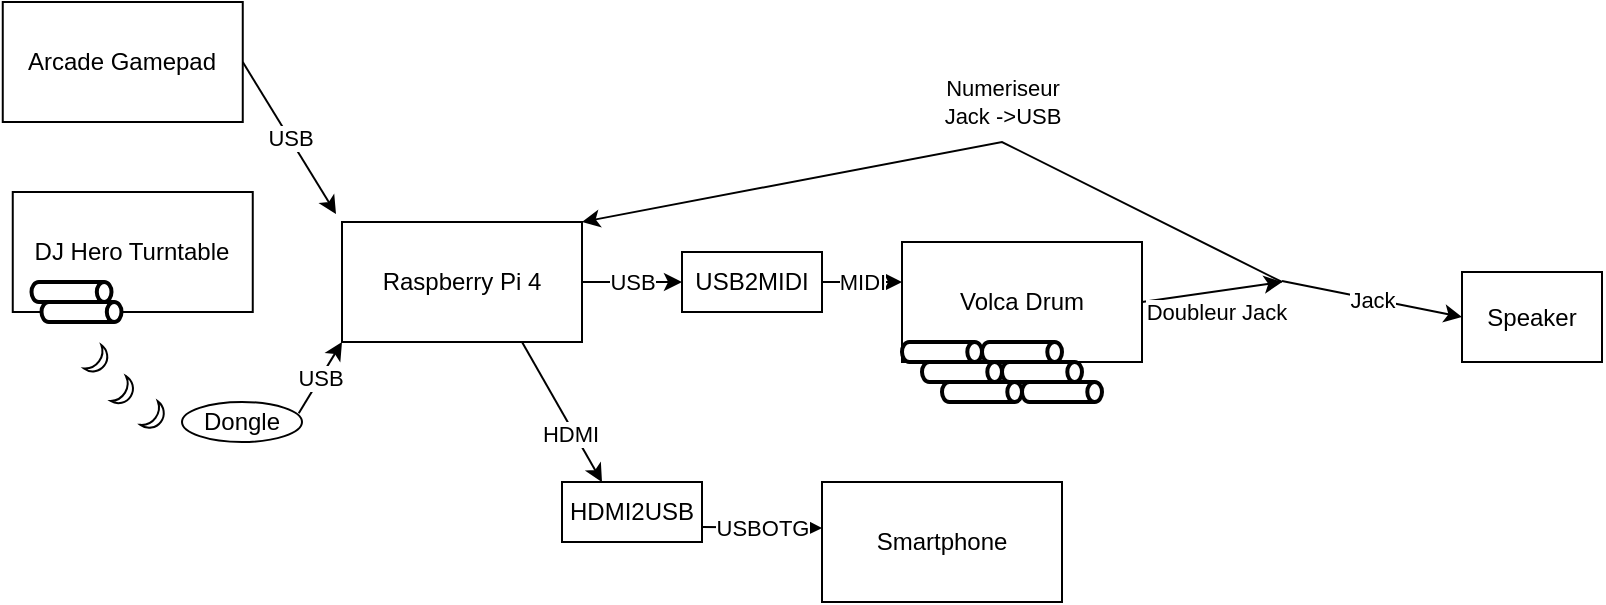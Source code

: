 <mxfile version="15.5.4" type="github" pages="2">
  <diagram id="uODUSGYHe7UtYoRE0he4" name="Page-1">
    <mxGraphModel dx="1182" dy="680" grid="1" gridSize="10" guides="1" tooltips="1" connect="1" arrows="1" fold="1" page="1" pageScale="1" pageWidth="1169" pageHeight="827" math="0" shadow="0">
      <root>
        <mxCell id="0" />
        <mxCell id="1" parent="0" />
        <mxCell id="U5Gc4swc6GDyzr09-neo-4" value="&lt;div&gt;USB&lt;/div&gt;" style="endArrow=classic;html=1;rounded=0;entryX=-0.025;entryY=-0.067;entryDx=0;entryDy=0;entryPerimeter=0;exitX=1;exitY=0.5;exitDx=0;exitDy=0;" parent="1" source="U5Gc4swc6GDyzr09-neo-6" edge="1">
          <mxGeometry width="50" height="50" relative="1" as="geometry">
            <mxPoint x="310" y="170" as="sourcePoint" />
            <mxPoint x="327" y="235.98" as="targetPoint" />
          </mxGeometry>
        </mxCell>
        <mxCell id="U5Gc4swc6GDyzr09-neo-5" value="&lt;div&gt;DJ Hero Turntable&lt;/div&gt;" style="rounded=0;whiteSpace=wrap;html=1;" parent="1" vertex="1">
          <mxGeometry x="165.38" y="225" width="120" height="60" as="geometry" />
        </mxCell>
        <mxCell id="U5Gc4swc6GDyzr09-neo-6" value="Arcade Gamepad" style="rounded=0;whiteSpace=wrap;html=1;" parent="1" vertex="1">
          <mxGeometry x="160.38" y="130" width="120" height="60" as="geometry" />
        </mxCell>
        <mxCell id="U5Gc4swc6GDyzr09-neo-7" value="Raspberry Pi 4" style="rounded=0;whiteSpace=wrap;html=1;" parent="1" vertex="1">
          <mxGeometry x="330" y="240" width="120" height="60" as="geometry" />
        </mxCell>
        <mxCell id="U5Gc4swc6GDyzr09-neo-8" value="Dongle" style="ellipse;whiteSpace=wrap;html=1;" parent="1" vertex="1">
          <mxGeometry x="250" y="330" width="60" height="20" as="geometry" />
        </mxCell>
        <mxCell id="U5Gc4swc6GDyzr09-neo-9" value="USB" style="endArrow=classic;html=1;rounded=0;exitX=0.973;exitY=0.28;exitDx=0;exitDy=0;exitPerimeter=0;entryX=0;entryY=1;entryDx=0;entryDy=0;" parent="1" source="U5Gc4swc6GDyzr09-neo-8" target="U5Gc4swc6GDyzr09-neo-7" edge="1">
          <mxGeometry width="50" height="50" relative="1" as="geometry">
            <mxPoint x="340" y="370" as="sourcePoint" />
            <mxPoint x="390" y="320" as="targetPoint" />
          </mxGeometry>
        </mxCell>
        <mxCell id="U5Gc4swc6GDyzr09-neo-10" value="" style="strokeWidth=2;html=1;shape=mxgraph.flowchart.direct_data;whiteSpace=wrap;" parent="1" vertex="1">
          <mxGeometry x="174.75" y="270" width="40" height="10" as="geometry" />
        </mxCell>
        <mxCell id="U5Gc4swc6GDyzr09-neo-11" value="" style="strokeWidth=2;html=1;shape=mxgraph.flowchart.direct_data;whiteSpace=wrap;" parent="1" vertex="1">
          <mxGeometry x="179.75" y="280" width="40" height="10" as="geometry" />
        </mxCell>
        <mxCell id="U5Gc4swc6GDyzr09-neo-12" value="" style="verticalLabelPosition=bottom;verticalAlign=top;html=1;shape=mxgraph.basic.moon;rotation=-120;" parent="1" vertex="1">
          <mxGeometry x="201.75" y="301.81" width="11.25" height="15" as="geometry" />
        </mxCell>
        <mxCell id="U5Gc4swc6GDyzr09-neo-13" value="" style="verticalLabelPosition=bottom;verticalAlign=top;html=1;shape=mxgraph.basic.moon;rotation=-125;" parent="1" vertex="1">
          <mxGeometry x="214.75" y="317.5" width="11.25" height="15" as="geometry" />
        </mxCell>
        <mxCell id="U5Gc4swc6GDyzr09-neo-14" value="" style="verticalLabelPosition=bottom;verticalAlign=top;html=1;shape=mxgraph.basic.moon;rotation=-120;" parent="1" vertex="1">
          <mxGeometry x="230" y="330" width="11.25" height="15" as="geometry" />
        </mxCell>
        <mxCell id="U5Gc4swc6GDyzr09-neo-15" value="USB" style="endArrow=classic;html=1;rounded=0;exitX=1;exitY=0.5;exitDx=0;exitDy=0;" parent="1" source="U5Gc4swc6GDyzr09-neo-7" edge="1">
          <mxGeometry width="50" height="50" relative="1" as="geometry">
            <mxPoint x="450" y="300" as="sourcePoint" />
            <mxPoint x="500" y="270" as="targetPoint" />
          </mxGeometry>
        </mxCell>
        <mxCell id="U5Gc4swc6GDyzr09-neo-16" value="USB2MIDI" style="rounded=0;whiteSpace=wrap;html=1;" parent="1" vertex="1">
          <mxGeometry x="500" y="255" width="70" height="30" as="geometry" />
        </mxCell>
        <mxCell id="U5Gc4swc6GDyzr09-neo-17" value="MIDI" style="endArrow=classic;html=1;rounded=0;exitX=1;exitY=0.5;exitDx=0;exitDy=0;" parent="1" source="U5Gc4swc6GDyzr09-neo-16" edge="1">
          <mxGeometry width="50" height="50" relative="1" as="geometry">
            <mxPoint x="580" y="290" as="sourcePoint" />
            <mxPoint x="610" y="270" as="targetPoint" />
          </mxGeometry>
        </mxCell>
        <mxCell id="U5Gc4swc6GDyzr09-neo-20" value="Volca Drum" style="rounded=0;whiteSpace=wrap;html=1;" parent="1" vertex="1">
          <mxGeometry x="610" y="250" width="120" height="60" as="geometry" />
        </mxCell>
        <mxCell id="U5Gc4swc6GDyzr09-neo-21" value="" style="strokeWidth=2;html=1;shape=mxgraph.flowchart.direct_data;whiteSpace=wrap;" parent="1" vertex="1">
          <mxGeometry x="610" y="300" width="40" height="10" as="geometry" />
        </mxCell>
        <mxCell id="U5Gc4swc6GDyzr09-neo-22" value="" style="strokeWidth=2;html=1;shape=mxgraph.flowchart.direct_data;whiteSpace=wrap;" parent="1" vertex="1">
          <mxGeometry x="620" y="310" width="40" height="10" as="geometry" />
        </mxCell>
        <mxCell id="U5Gc4swc6GDyzr09-neo-23" value="" style="strokeWidth=2;html=1;shape=mxgraph.flowchart.direct_data;whiteSpace=wrap;" parent="1" vertex="1">
          <mxGeometry x="630" y="320" width="40" height="10" as="geometry" />
        </mxCell>
        <mxCell id="U5Gc4swc6GDyzr09-neo-24" value="" style="strokeWidth=2;html=1;shape=mxgraph.flowchart.direct_data;whiteSpace=wrap;" parent="1" vertex="1">
          <mxGeometry x="650" y="300" width="40" height="10" as="geometry" />
        </mxCell>
        <mxCell id="U5Gc4swc6GDyzr09-neo-25" value="" style="strokeWidth=2;html=1;shape=mxgraph.flowchart.direct_data;whiteSpace=wrap;" parent="1" vertex="1">
          <mxGeometry x="660" y="310" width="40" height="10" as="geometry" />
        </mxCell>
        <mxCell id="U5Gc4swc6GDyzr09-neo-26" value="" style="strokeWidth=2;html=1;shape=mxgraph.flowchart.direct_data;whiteSpace=wrap;" parent="1" vertex="1">
          <mxGeometry x="670" y="320" width="40" height="10" as="geometry" />
        </mxCell>
        <mxCell id="U5Gc4swc6GDyzr09-neo-27" value="Doubleur Jack" style="endArrow=classic;html=1;rounded=0;exitX=1;exitY=0.5;exitDx=0;exitDy=0;" parent="1" source="U5Gc4swc6GDyzr09-neo-20" edge="1">
          <mxGeometry y="-10" width="50" height="50" relative="1" as="geometry">
            <mxPoint x="730" y="290" as="sourcePoint" />
            <mxPoint x="800" y="270" as="targetPoint" />
            <mxPoint as="offset" />
          </mxGeometry>
        </mxCell>
        <mxCell id="U5Gc4swc6GDyzr09-neo-28" value="Jack" style="endArrow=classic;html=1;rounded=0;entryX=0;entryY=0.5;entryDx=0;entryDy=0;" parent="1" target="U5Gc4swc6GDyzr09-neo-29" edge="1">
          <mxGeometry width="50" height="50" relative="1" as="geometry">
            <mxPoint x="800" y="269.5" as="sourcePoint" />
            <mxPoint x="880" y="269.5" as="targetPoint" />
          </mxGeometry>
        </mxCell>
        <mxCell id="U5Gc4swc6GDyzr09-neo-29" value="Speaker" style="rounded=0;whiteSpace=wrap;html=1;" parent="1" vertex="1">
          <mxGeometry x="890" y="265" width="70" height="45" as="geometry" />
        </mxCell>
        <mxCell id="U5Gc4swc6GDyzr09-neo-30" value="Numeriseur&lt;br&gt;Jack -&amp;gt;USB" style="endArrow=classic;html=1;rounded=0;entryX=1;entryY=0;entryDx=0;entryDy=0;" parent="1" target="U5Gc4swc6GDyzr09-neo-7" edge="1">
          <mxGeometry x="-0.155" y="-20" width="50" height="50" relative="1" as="geometry">
            <mxPoint x="800" y="270" as="sourcePoint" />
            <mxPoint x="580" y="150" as="targetPoint" />
            <Array as="points">
              <mxPoint x="660" y="200" />
            </Array>
            <mxPoint x="4" as="offset" />
          </mxGeometry>
        </mxCell>
        <mxCell id="U5Gc4swc6GDyzr09-neo-31" value="" style="endArrow=classic;html=1;rounded=0;exitX=0.75;exitY=1;exitDx=0;exitDy=0;" parent="1" source="U5Gc4swc6GDyzr09-neo-7" edge="1">
          <mxGeometry width="50" height="50" relative="1" as="geometry">
            <mxPoint x="420" y="350" as="sourcePoint" />
            <mxPoint x="460" y="370" as="targetPoint" />
          </mxGeometry>
        </mxCell>
        <mxCell id="U5Gc4swc6GDyzr09-neo-32" value="HDMI" style="edgeLabel;html=1;align=center;verticalAlign=middle;resizable=0;points=[];" parent="U5Gc4swc6GDyzr09-neo-31" vertex="1" connectable="0">
          <mxGeometry x="0.252" y="-2" relative="1" as="geometry">
            <mxPoint y="1" as="offset" />
          </mxGeometry>
        </mxCell>
        <mxCell id="U5Gc4swc6GDyzr09-neo-33" value="HDMI2USB" style="rounded=0;whiteSpace=wrap;html=1;" parent="1" vertex="1">
          <mxGeometry x="440" y="370" width="70" height="30" as="geometry" />
        </mxCell>
        <mxCell id="U5Gc4swc6GDyzr09-neo-34" value="USBOTG" style="endArrow=classic;html=1;rounded=0;exitX=1;exitY=0.75;exitDx=0;exitDy=0;" parent="1" source="U5Gc4swc6GDyzr09-neo-33" edge="1">
          <mxGeometry width="50" height="50" relative="1" as="geometry">
            <mxPoint x="520" y="450" as="sourcePoint" />
            <mxPoint x="570" y="393" as="targetPoint" />
          </mxGeometry>
        </mxCell>
        <mxCell id="U5Gc4swc6GDyzr09-neo-35" value="Smartphone" style="rounded=0;whiteSpace=wrap;html=1;" parent="1" vertex="1">
          <mxGeometry x="570" y="370" width="120" height="60" as="geometry" />
        </mxCell>
      </root>
    </mxGraphModel>
  </diagram>
  <diagram id="gFgk3Ic4wmQEBHUXlL7F" name="Page-2">
    <mxGraphModel dx="1182" dy="680" grid="1" gridSize="10" guides="1" tooltips="1" connect="1" arrows="1" fold="1" page="1" pageScale="1" pageWidth="827" pageHeight="1169" math="0" shadow="0">
      <root>
        <mxCell id="XaYsQtbXc6cSXMdejnbN-0" />
        <mxCell id="XaYsQtbXc6cSXMdejnbN-1" parent="XaYsQtbXc6cSXMdejnbN-0" />
        <mxCell id="XaYsQtbXc6cSXMdejnbN-2" value="&lt;div&gt;USB&lt;/div&gt;" style="endArrow=classic;html=1;rounded=0;exitX=1;exitY=0.5;exitDx=0;exitDy=0;entryX=0;entryY=0;entryDx=0;entryDy=0;" parent="XaYsQtbXc6cSXMdejnbN-1" source="XaYsQtbXc6cSXMdejnbN-4" target="XaYsQtbXc6cSXMdejnbN-44" edge="1">
          <mxGeometry width="50" height="50" relative="1" as="geometry">
            <mxPoint x="310" y="170" as="sourcePoint" />
            <mxPoint x="240" y="220" as="targetPoint" />
          </mxGeometry>
        </mxCell>
        <mxCell id="XaYsQtbXc6cSXMdejnbN-3" value="&lt;div&gt;DJ Hero Turntable&lt;/div&gt;" style="rounded=0;whiteSpace=wrap;html=1;" parent="XaYsQtbXc6cSXMdejnbN-1" vertex="1">
          <mxGeometry x="30" y="220" width="120" height="35" as="geometry" />
        </mxCell>
        <mxCell id="XaYsQtbXc6cSXMdejnbN-4" value="Arcade Gamepad" style="rounded=0;whiteSpace=wrap;html=1;" parent="XaYsQtbXc6cSXMdejnbN-1" vertex="1">
          <mxGeometry x="30" y="170" width="120" height="40" as="geometry" />
        </mxCell>
        <mxCell id="XaYsQtbXc6cSXMdejnbN-5" value="Raspberry Pi 4" style="rounded=0;whiteSpace=wrap;html=1;" parent="XaYsQtbXc6cSXMdejnbN-1" vertex="1">
          <mxGeometry x="310" y="310" width="120" height="60" as="geometry" />
        </mxCell>
        <mxCell id="XaYsQtbXc6cSXMdejnbN-6" value="Dongle" style="ellipse;whiteSpace=wrap;html=1;" parent="XaYsQtbXc6cSXMdejnbN-1" vertex="1">
          <mxGeometry x="90" y="262.5" width="60" height="20" as="geometry" />
        </mxCell>
        <mxCell id="XaYsQtbXc6cSXMdejnbN-7" value="USB" style="endArrow=classic;html=1;rounded=0;exitX=0.973;exitY=0.28;exitDx=0;exitDy=0;exitPerimeter=0;entryX=0;entryY=0.5;entryDx=0;entryDy=0;" parent="XaYsQtbXc6cSXMdejnbN-1" source="XaYsQtbXc6cSXMdejnbN-6" edge="1" target="XaYsQtbXc6cSXMdejnbN-44">
          <mxGeometry width="50" height="50" relative="1" as="geometry">
            <mxPoint x="340" y="370" as="sourcePoint" />
            <mxPoint x="230" y="260" as="targetPoint" />
          </mxGeometry>
        </mxCell>
        <mxCell id="XaYsQtbXc6cSXMdejnbN-8" value="" style="strokeWidth=2;html=1;shape=mxgraph.flowchart.direct_data;whiteSpace=wrap;" parent="XaYsQtbXc6cSXMdejnbN-1" vertex="1">
          <mxGeometry x="32.62" y="240" width="40" height="10" as="geometry" />
        </mxCell>
        <mxCell id="XaYsQtbXc6cSXMdejnbN-9" value="" style="strokeWidth=2;html=1;shape=mxgraph.flowchart.direct_data;whiteSpace=wrap;" parent="XaYsQtbXc6cSXMdejnbN-1" vertex="1">
          <mxGeometry x="37.62" y="250" width="40" height="10" as="geometry" />
        </mxCell>
        <mxCell id="XaYsQtbXc6cSXMdejnbN-10" value="" style="verticalLabelPosition=bottom;verticalAlign=top;html=1;shape=mxgraph.basic.moon;rotation=-120;" parent="XaYsQtbXc6cSXMdejnbN-1" vertex="1">
          <mxGeometry x="54.62" y="265" width="11.25" height="15" as="geometry" />
        </mxCell>
        <mxCell id="XaYsQtbXc6cSXMdejnbN-11" value="" style="verticalLabelPosition=bottom;verticalAlign=top;html=1;shape=mxgraph.basic.moon;rotation=-125;" parent="XaYsQtbXc6cSXMdejnbN-1" vertex="1">
          <mxGeometry x="65.87" y="268.19" width="11.25" height="15" as="geometry" />
        </mxCell>
        <mxCell id="XaYsQtbXc6cSXMdejnbN-12" value="" style="verticalLabelPosition=bottom;verticalAlign=top;html=1;shape=mxgraph.basic.moon;rotation=-120;" parent="XaYsQtbXc6cSXMdejnbN-1" vertex="1">
          <mxGeometry x="77.12" y="270.69" width="11.25" height="15" as="geometry" />
        </mxCell>
        <mxCell id="XaYsQtbXc6cSXMdejnbN-13" value="USB" style="endArrow=classic;html=1;rounded=0;exitX=1;exitY=0.5;exitDx=0;exitDy=0;entryX=0;entryY=0.5;entryDx=0;entryDy=0;" parent="XaYsQtbXc6cSXMdejnbN-1" source="XaYsQtbXc6cSXMdejnbN-44" edge="1" target="XaYsQtbXc6cSXMdejnbN-14">
          <mxGeometry width="50" height="50" relative="1" as="geometry">
            <mxPoint x="450" y="300" as="sourcePoint" />
            <mxPoint x="500" y="270" as="targetPoint" />
          </mxGeometry>
        </mxCell>
        <mxCell id="XaYsQtbXc6cSXMdejnbN-14" value="USB2MIDI" style="rounded=0;whiteSpace=wrap;html=1;" parent="XaYsQtbXc6cSXMdejnbN-1" vertex="1">
          <mxGeometry x="400" y="240" width="70" height="30" as="geometry" />
        </mxCell>
        <mxCell id="XaYsQtbXc6cSXMdejnbN-15" value="MIDI" style="endArrow=classic;html=1;rounded=0;exitX=1;exitY=0.5;exitDx=0;exitDy=0;" parent="XaYsQtbXc6cSXMdejnbN-1" source="XaYsQtbXc6cSXMdejnbN-14" edge="1" target="XaYsQtbXc6cSXMdejnbN-16">
          <mxGeometry width="50" height="50" relative="1" as="geometry">
            <mxPoint x="580" y="290" as="sourcePoint" />
            <mxPoint x="610" y="270" as="targetPoint" />
          </mxGeometry>
        </mxCell>
        <mxCell id="XaYsQtbXc6cSXMdejnbN-16" value="Volca Drum" style="rounded=0;whiteSpace=wrap;html=1;" parent="XaYsQtbXc6cSXMdejnbN-1" vertex="1">
          <mxGeometry x="530" y="225.69" width="120" height="60" as="geometry" />
        </mxCell>
        <mxCell id="XaYsQtbXc6cSXMdejnbN-17" value="" style="strokeWidth=2;html=1;shape=mxgraph.flowchart.direct_data;whiteSpace=wrap;" parent="XaYsQtbXc6cSXMdejnbN-1" vertex="1">
          <mxGeometry x="550" y="270.69" width="40" height="10" as="geometry" />
        </mxCell>
        <mxCell id="XaYsQtbXc6cSXMdejnbN-18" value="" style="strokeWidth=2;html=1;shape=mxgraph.flowchart.direct_data;whiteSpace=wrap;" parent="XaYsQtbXc6cSXMdejnbN-1" vertex="1">
          <mxGeometry x="560" y="280.69" width="40" height="10" as="geometry" />
        </mxCell>
        <mxCell id="XaYsQtbXc6cSXMdejnbN-19" value="" style="strokeWidth=2;html=1;shape=mxgraph.flowchart.direct_data;whiteSpace=wrap;" parent="XaYsQtbXc6cSXMdejnbN-1" vertex="1">
          <mxGeometry x="570" y="290.69" width="40" height="10" as="geometry" />
        </mxCell>
        <mxCell id="XaYsQtbXc6cSXMdejnbN-20" value="" style="strokeWidth=2;html=1;shape=mxgraph.flowchart.direct_data;whiteSpace=wrap;" parent="XaYsQtbXc6cSXMdejnbN-1" vertex="1">
          <mxGeometry x="590" y="270.69" width="40" height="10" as="geometry" />
        </mxCell>
        <mxCell id="XaYsQtbXc6cSXMdejnbN-21" value="" style="strokeWidth=2;html=1;shape=mxgraph.flowchart.direct_data;whiteSpace=wrap;" parent="XaYsQtbXc6cSXMdejnbN-1" vertex="1">
          <mxGeometry x="600" y="280.69" width="40" height="10" as="geometry" />
        </mxCell>
        <mxCell id="XaYsQtbXc6cSXMdejnbN-22" value="" style="strokeWidth=2;html=1;shape=mxgraph.flowchart.direct_data;whiteSpace=wrap;" parent="XaYsQtbXc6cSXMdejnbN-1" vertex="1">
          <mxGeometry x="610" y="290.69" width="40" height="10" as="geometry" />
        </mxCell>
        <mxCell id="XaYsQtbXc6cSXMdejnbN-24" value="Jack" style="endArrow=classic;html=1;rounded=0;entryX=0;entryY=0.5;entryDx=0;entryDy=0;exitX=0.75;exitY=1;exitDx=0;exitDy=0;" parent="XaYsQtbXc6cSXMdejnbN-1" source="XaYsQtbXc6cSXMdejnbN-40" target="XaYsQtbXc6cSXMdejnbN-25" edge="1">
          <mxGeometry width="50" height="50" relative="1" as="geometry">
            <mxPoint x="800" y="269.5" as="sourcePoint" />
            <mxPoint x="880" y="269.5" as="targetPoint" />
          </mxGeometry>
        </mxCell>
        <mxCell id="XaYsQtbXc6cSXMdejnbN-25" value="Speaker" style="rounded=0;whiteSpace=wrap;html=1;" parent="XaYsQtbXc6cSXMdejnbN-1" vertex="1">
          <mxGeometry x="730" y="232.5" width="70" height="45" as="geometry" />
        </mxCell>
        <mxCell id="XaYsQtbXc6cSXMdejnbN-27" value="" style="endArrow=classic;html=1;rounded=0;entryX=0;entryY=0.25;entryDx=0;entryDy=0;exitX=1;exitY=1;exitDx=0;exitDy=0;" parent="XaYsQtbXc6cSXMdejnbN-1" source="XaYsQtbXc6cSXMdejnbN-5" target="XaYsQtbXc6cSXMdejnbN-29" edge="1">
          <mxGeometry width="50" height="50" relative="1" as="geometry">
            <mxPoint x="450" y="380" as="sourcePoint" />
            <mxPoint x="460" y="370" as="targetPoint" />
          </mxGeometry>
        </mxCell>
        <mxCell id="XaYsQtbXc6cSXMdejnbN-28" value="HDMI" style="edgeLabel;html=1;align=center;verticalAlign=middle;resizable=0;points=[];" parent="XaYsQtbXc6cSXMdejnbN-27" vertex="1" connectable="0">
          <mxGeometry x="0.252" y="-2" relative="1" as="geometry">
            <mxPoint y="1" as="offset" />
          </mxGeometry>
        </mxCell>
        <mxCell id="XaYsQtbXc6cSXMdejnbN-29" value="HDMI2USB" style="rounded=0;whiteSpace=wrap;html=1;" parent="XaYsQtbXc6cSXMdejnbN-1" vertex="1">
          <mxGeometry x="490" y="335" width="70" height="30" as="geometry" />
        </mxCell>
        <mxCell id="XaYsQtbXc6cSXMdejnbN-30" value="USBOTG" style="endArrow=classic;html=1;rounded=0;exitX=1;exitY=0.75;exitDx=0;exitDy=0;entryX=0;entryY=0.5;entryDx=0;entryDy=0;" parent="XaYsQtbXc6cSXMdejnbN-1" source="XaYsQtbXc6cSXMdejnbN-29" target="XaYsQtbXc6cSXMdejnbN-31" edge="1">
          <mxGeometry width="50" height="50" relative="1" as="geometry">
            <mxPoint x="520" y="450" as="sourcePoint" />
            <mxPoint x="570" y="393" as="targetPoint" />
          </mxGeometry>
        </mxCell>
        <mxCell id="XaYsQtbXc6cSXMdejnbN-31" value="Smartphone" style="rounded=0;whiteSpace=wrap;html=1;" parent="XaYsQtbXc6cSXMdejnbN-1" vertex="1">
          <mxGeometry x="650" y="320" width="120" height="60" as="geometry" />
        </mxCell>
        <mxCell id="XaYsQtbXc6cSXMdejnbN-32" value="NanoKey" style="rounded=0;whiteSpace=wrap;html=1;fillColor=#ffe6cc;strokeColor=#d79b00;" parent="XaYsQtbXc6cSXMdejnbN-1" vertex="1">
          <mxGeometry x="30" y="300" width="120" height="40" as="geometry" />
        </mxCell>
        <mxCell id="XaYsQtbXc6cSXMdejnbN-33" value="&lt;div&gt;USB&lt;/div&gt;" style="endArrow=classic;html=1;rounded=0;exitX=1.017;exitY=0.194;exitDx=0;exitDy=0;exitPerimeter=0;entryX=0;entryY=0.75;entryDx=0;entryDy=0;" parent="XaYsQtbXc6cSXMdejnbN-1" source="XaYsQtbXc6cSXMdejnbN-32" edge="1" target="XaYsQtbXc6cSXMdejnbN-44">
          <mxGeometry width="50" height="50" relative="1" as="geometry">
            <mxPoint x="290" y="440" as="sourcePoint" />
            <mxPoint x="230" y="280" as="targetPoint" />
          </mxGeometry>
        </mxCell>
        <mxCell id="XaYsQtbXc6cSXMdejnbN-35" value="Numeric Pad" style="rounded=0;whiteSpace=wrap;html=1;" parent="XaYsQtbXc6cSXMdejnbN-1" vertex="1">
          <mxGeometry x="30" y="350" width="120" height="40" as="geometry" />
        </mxCell>
        <mxCell id="XaYsQtbXc6cSXMdejnbN-37" value="USB" style="endArrow=classic;html=1;rounded=0;exitX=1;exitY=0.5;exitDx=0;exitDy=0;entryX=0;entryY=1;entryDx=0;entryDy=0;" parent="XaYsQtbXc6cSXMdejnbN-1" source="XaYsQtbXc6cSXMdejnbN-35" target="XaYsQtbXc6cSXMdejnbN-44" edge="1">
          <mxGeometry width="50" height="50" relative="1" as="geometry">
            <mxPoint x="290" y="370" as="sourcePoint" />
            <mxPoint x="230" y="310" as="targetPoint" />
          </mxGeometry>
        </mxCell>
        <mxCell id="XaYsQtbXc6cSXMdejnbN-38" value="USB" style="endArrow=classic;html=1;rounded=0;exitX=1;exitY=0.25;exitDx=0;exitDy=0;" parent="XaYsQtbXc6cSXMdejnbN-1" edge="1" source="XaYsQtbXc6cSXMdejnbN-44">
          <mxGeometry width="50" height="50" relative="1" as="geometry">
            <mxPoint x="410" y="240" as="sourcePoint" />
            <mxPoint x="460" y="190" as="targetPoint" />
          </mxGeometry>
        </mxCell>
        <mxCell id="XaYsQtbXc6cSXMdejnbN-39" value="Papilio Pro" style="rounded=0;whiteSpace=wrap;html=1;" parent="XaYsQtbXc6cSXMdejnbN-1" vertex="1">
          <mxGeometry x="460" y="160" width="100" height="40" as="geometry" />
        </mxCell>
        <mxCell id="XaYsQtbXc6cSXMdejnbN-40" value="Mini Mixer" style="rounded=0;whiteSpace=wrap;html=1;" parent="XaYsQtbXc6cSXMdejnbN-1" vertex="1">
          <mxGeometry x="650" y="160" width="80" height="40" as="geometry" />
        </mxCell>
        <mxCell id="XaYsQtbXc6cSXMdejnbN-41" value="Jack-&amp;gt;2RCA" style="endArrow=classic;html=1;rounded=0;entryX=0;entryY=0.5;entryDx=0;entryDy=0;exitX=1;exitY=0.5;exitDx=0;exitDy=0;" parent="XaYsQtbXc6cSXMdejnbN-1" source="XaYsQtbXc6cSXMdejnbN-39" target="XaYsQtbXc6cSXMdejnbN-40" edge="1">
          <mxGeometry width="50" height="50" relative="1" as="geometry">
            <mxPoint x="580" y="210" as="sourcePoint" />
            <mxPoint x="630" y="160" as="targetPoint" />
          </mxGeometry>
        </mxCell>
        <mxCell id="XaYsQtbXc6cSXMdejnbN-42" value="Jack-&amp;gt;2RCA" style="endArrow=classic;html=1;rounded=0;entryX=0.421;entryY=1.089;entryDx=0;entryDy=0;entryPerimeter=0;exitX=0.602;exitY=-0.047;exitDx=0;exitDy=0;exitPerimeter=0;" parent="XaYsQtbXc6cSXMdejnbN-1" source="XaYsQtbXc6cSXMdejnbN-16" target="XaYsQtbXc6cSXMdejnbN-40" edge="1">
          <mxGeometry width="50" height="50" relative="1" as="geometry">
            <mxPoint x="740" y="290" as="sourcePoint" />
            <mxPoint x="790" y="240" as="targetPoint" />
          </mxGeometry>
        </mxCell>
        <mxCell id="XaYsQtbXc6cSXMdejnbN-43" value="LEDs" style="rounded=0;whiteSpace=wrap;html=1;" parent="XaYsQtbXc6cSXMdejnbN-1" vertex="1">
          <mxGeometry x="230" y="335" width="40" height="60" as="geometry" />
        </mxCell>
        <mxCell id="XaYsQtbXc6cSXMdejnbN-44" value="Hub USB" style="rounded=0;whiteSpace=wrap;html=1;" parent="XaYsQtbXc6cSXMdejnbN-1" vertex="1">
          <mxGeometry x="230" y="210.69" width="50" height="60" as="geometry" />
        </mxCell>
        <mxCell id="XaYsQtbXc6cSXMdejnbN-46" value="USB" style="endArrow=classic;html=1;rounded=0;exitX=0.25;exitY=1;exitDx=0;exitDy=0;entryX=0.25;entryY=0;entryDx=0;entryDy=0;" parent="XaYsQtbXc6cSXMdejnbN-1" source="XaYsQtbXc6cSXMdejnbN-44" target="XaYsQtbXc6cSXMdejnbN-43" edge="1">
          <mxGeometry width="50" height="50" relative="1" as="geometry">
            <mxPoint x="320" y="390" as="sourcePoint" />
            <mxPoint x="360" y="390" as="targetPoint" />
          </mxGeometry>
        </mxCell>
        <mxCell id="XaYsQtbXc6cSXMdejnbN-47" value="&lt;div&gt;USB&lt;/div&gt;" style="endArrow=classic;html=1;rounded=0;exitX=0.907;exitY=1.028;exitDx=0;exitDy=0;exitPerimeter=0;entryX=0.75;entryY=0;entryDx=0;entryDy=0;" parent="XaYsQtbXc6cSXMdejnbN-1" source="XaYsQtbXc6cSXMdejnbN-44" target="XaYsQtbXc6cSXMdejnbN-43" edge="1">
          <mxGeometry width="50" height="50" relative="1" as="geometry">
            <mxPoint x="270" y="360" as="sourcePoint" />
            <mxPoint x="270" y="330" as="targetPoint" />
          </mxGeometry>
        </mxCell>
        <mxCell id="XaYsQtbXc6cSXMdejnbN-48" value="PowerBank" style="rounded=0;whiteSpace=wrap;html=1;fillColor=#ffe6cc;strokeColor=#d79b00;" parent="XaYsQtbXc6cSXMdejnbN-1" vertex="1">
          <mxGeometry x="280" y="150" width="80" height="40" as="geometry" />
        </mxCell>
        <mxCell id="XaYsQtbXc6cSXMdejnbN-49" value="USB" style="endArrow=classic;html=1;rounded=0;exitX=0.364;exitY=0.999;exitDx=0;exitDy=0;exitPerimeter=0;entryX=0.603;entryY=0.028;entryDx=0;entryDy=0;entryPerimeter=0;" parent="XaYsQtbXc6cSXMdejnbN-1" source="XaYsQtbXc6cSXMdejnbN-48" target="XaYsQtbXc6cSXMdejnbN-44" edge="1">
          <mxGeometry width="50" height="50" relative="1" as="geometry">
            <mxPoint x="280" y="250" as="sourcePoint" />
            <mxPoint x="330" y="200" as="targetPoint" />
          </mxGeometry>
        </mxCell>
        <mxCell id="XaYsQtbXc6cSXMdejnbN-51" value="USB" style="endArrow=classic;html=1;rounded=0;entryX=0.217;entryY=-0.018;entryDx=0;entryDy=0;entryPerimeter=0;exitX=0.75;exitY=1;exitDx=0;exitDy=0;" parent="XaYsQtbXc6cSXMdejnbN-1" source="XaYsQtbXc6cSXMdejnbN-48" target="XaYsQtbXc6cSXMdejnbN-5" edge="1">
          <mxGeometry width="50" height="50" relative="1" as="geometry">
            <mxPoint x="320" y="240" as="sourcePoint" />
            <mxPoint x="370" y="190" as="targetPoint" />
          </mxGeometry>
        </mxCell>
        <mxCell id="02uZrOAd7jhnq_UGTOsx-1" value="USB" style="endArrow=classic;startArrow=classic;html=1;rounded=0;entryX=0;entryY=0;entryDx=0;entryDy=0;exitX=1;exitY=0.75;exitDx=0;exitDy=0;" edge="1" parent="XaYsQtbXc6cSXMdejnbN-1" source="XaYsQtbXc6cSXMdejnbN-44" target="XaYsQtbXc6cSXMdejnbN-5">
          <mxGeometry width="50" height="50" relative="1" as="geometry">
            <mxPoint x="280" y="310" as="sourcePoint" />
            <mxPoint x="330" y="260" as="targetPoint" />
          </mxGeometry>
        </mxCell>
      </root>
    </mxGraphModel>
  </diagram>
</mxfile>
